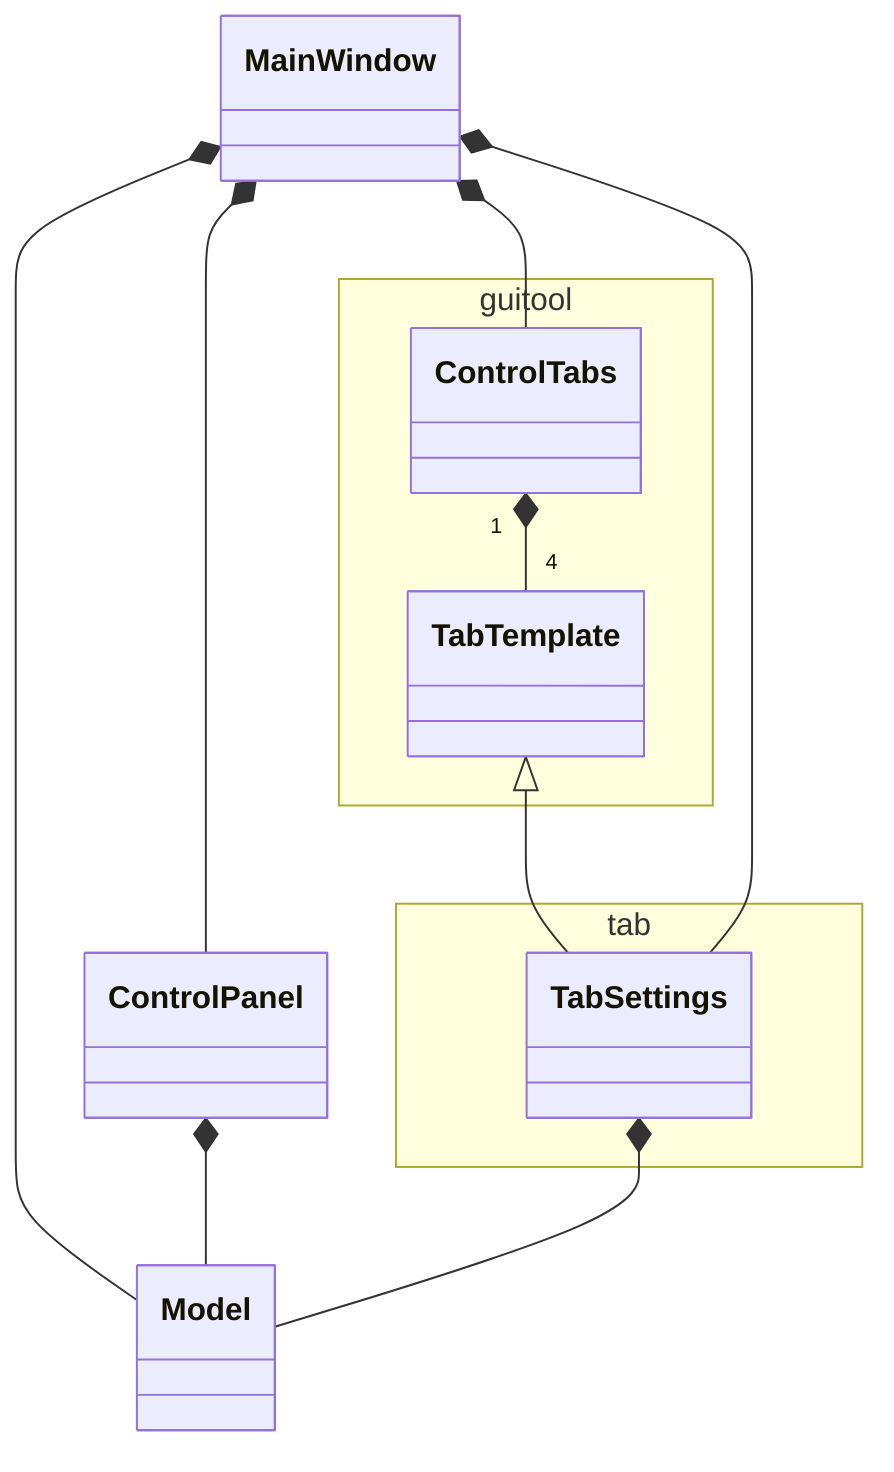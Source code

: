 classDiagram

namespace guitool {
  class ControlTabs
  class TabTemplate
}

namespace tab {
  class TabSettings
}

TabTemplate <|-- TabSettings

MainWindow *-- Model
MainWindow *-- ControlTabs
MainWindow *-- ControlPanel
MainWindow *-- TabSettings

ControlPanel *-- Model

TabSettings *-- Model

ControlTabs "1" *-- "4" TabTemplate